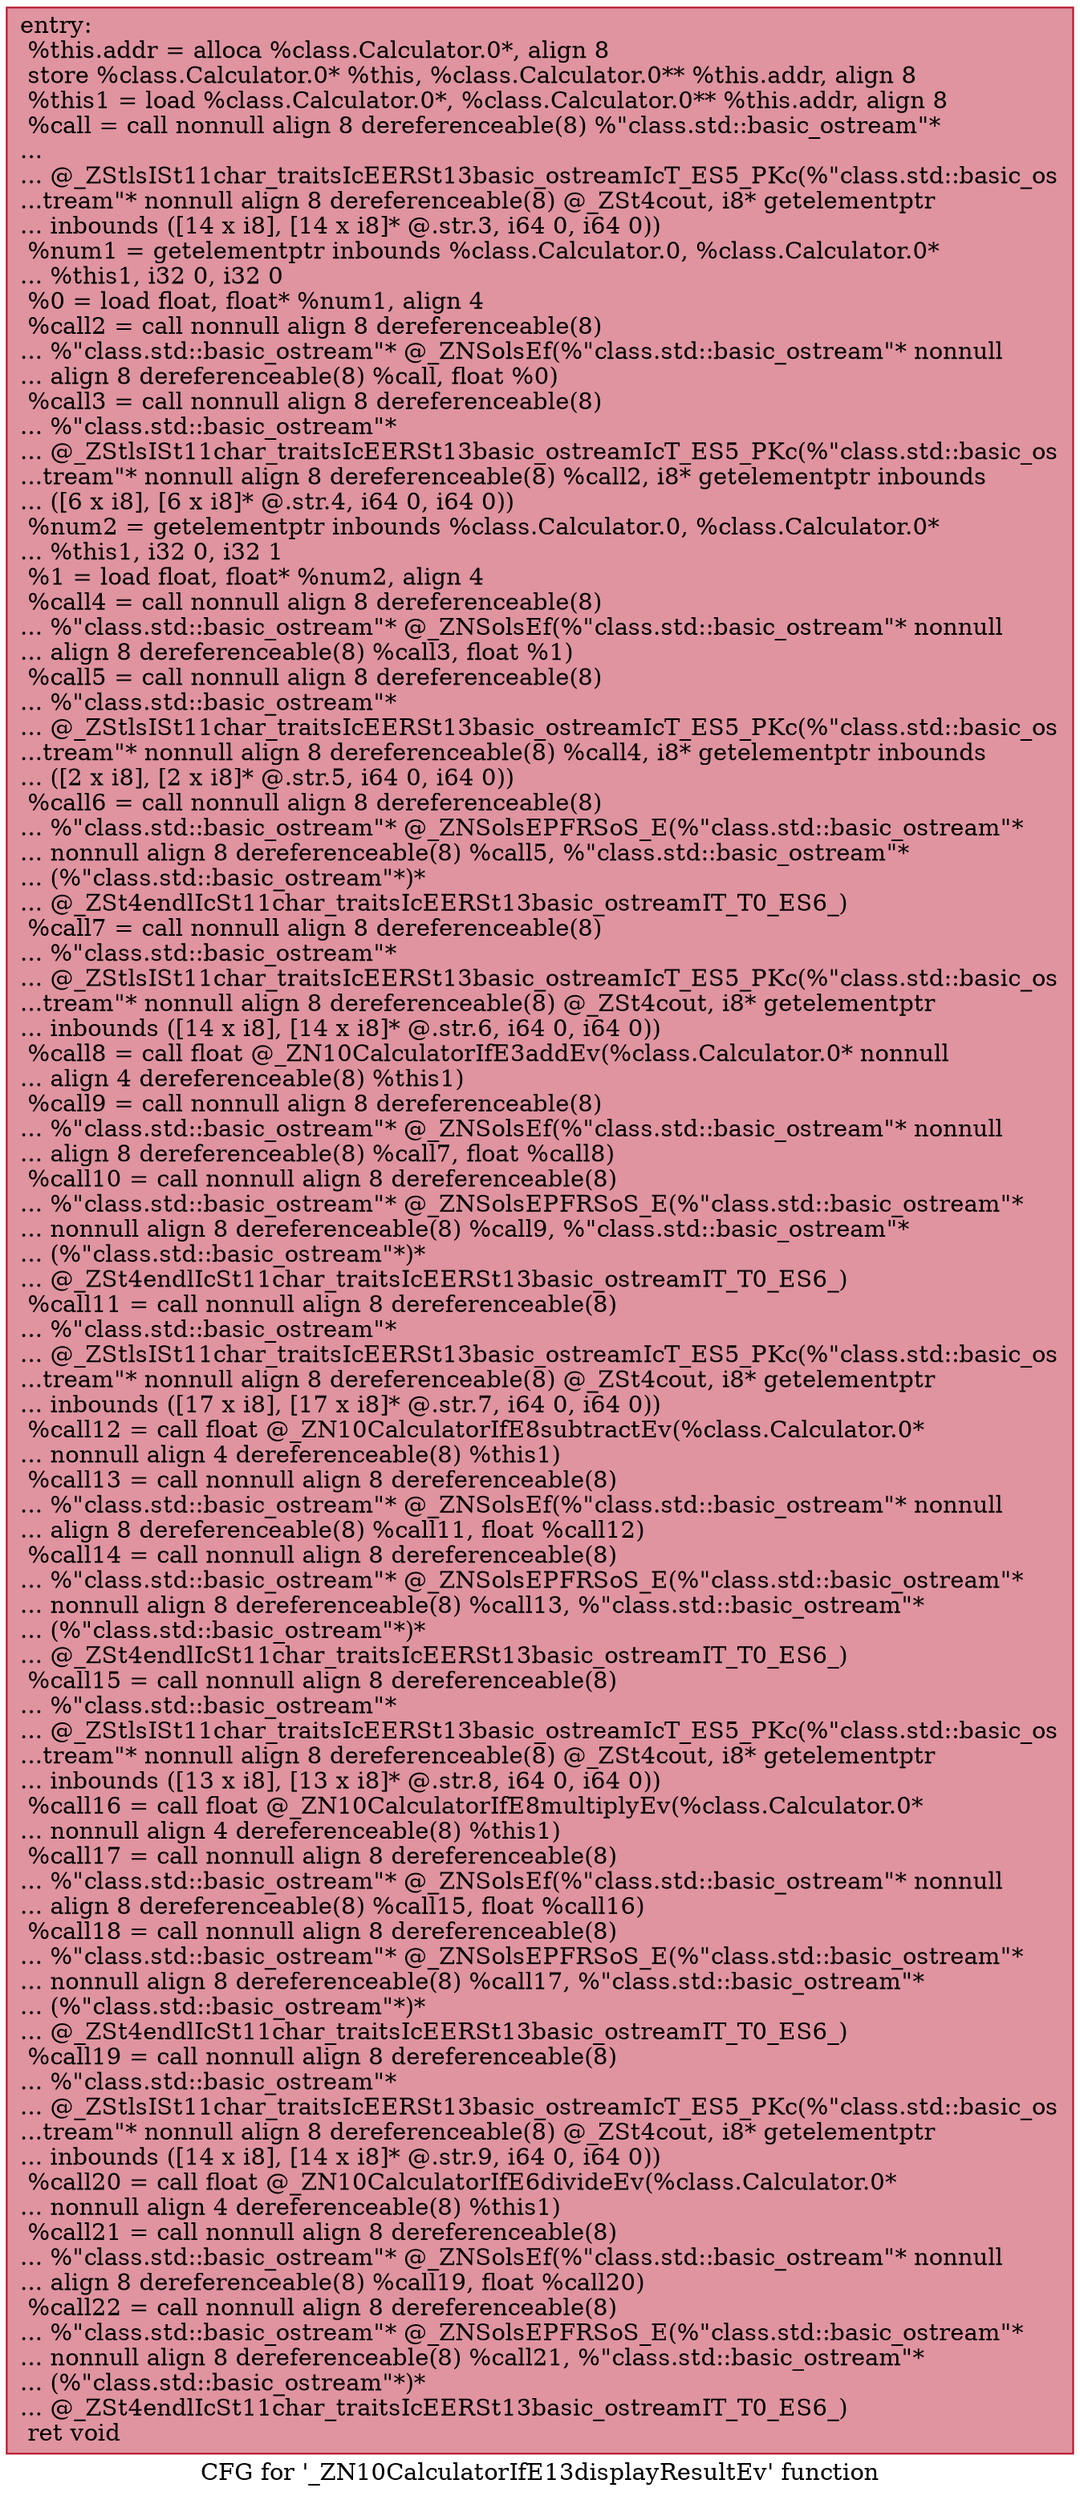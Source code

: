 digraph "CFG for '_ZN10CalculatorIfE13displayResultEv' function" {
	label="CFG for '_ZN10CalculatorIfE13displayResultEv' function";

	Node0x55d97c6c85f0 [shape=record,color="#b70d28ff", style=filled, fillcolor="#b70d2870",label="{entry:\l  %this.addr = alloca %class.Calculator.0*, align 8\l  store %class.Calculator.0* %this, %class.Calculator.0** %this.addr, align 8\l  %this1 = load %class.Calculator.0*, %class.Calculator.0** %this.addr, align 8\l  %call = call nonnull align 8 dereferenceable(8) %\"class.std::basic_ostream\"*\l...\l... @_ZStlsISt11char_traitsIcEERSt13basic_ostreamIcT_ES5_PKc(%\"class.std::basic_os\l...tream\"* nonnull align 8 dereferenceable(8) @_ZSt4cout, i8* getelementptr\l... inbounds ([14 x i8], [14 x i8]* @.str.3, i64 0, i64 0))\l  %num1 = getelementptr inbounds %class.Calculator.0, %class.Calculator.0*\l... %this1, i32 0, i32 0\l  %0 = load float, float* %num1, align 4\l  %call2 = call nonnull align 8 dereferenceable(8)\l... %\"class.std::basic_ostream\"* @_ZNSolsEf(%\"class.std::basic_ostream\"* nonnull\l... align 8 dereferenceable(8) %call, float %0)\l  %call3 = call nonnull align 8 dereferenceable(8)\l... %\"class.std::basic_ostream\"*\l... @_ZStlsISt11char_traitsIcEERSt13basic_ostreamIcT_ES5_PKc(%\"class.std::basic_os\l...tream\"* nonnull align 8 dereferenceable(8) %call2, i8* getelementptr inbounds\l... ([6 x i8], [6 x i8]* @.str.4, i64 0, i64 0))\l  %num2 = getelementptr inbounds %class.Calculator.0, %class.Calculator.0*\l... %this1, i32 0, i32 1\l  %1 = load float, float* %num2, align 4\l  %call4 = call nonnull align 8 dereferenceable(8)\l... %\"class.std::basic_ostream\"* @_ZNSolsEf(%\"class.std::basic_ostream\"* nonnull\l... align 8 dereferenceable(8) %call3, float %1)\l  %call5 = call nonnull align 8 dereferenceable(8)\l... %\"class.std::basic_ostream\"*\l... @_ZStlsISt11char_traitsIcEERSt13basic_ostreamIcT_ES5_PKc(%\"class.std::basic_os\l...tream\"* nonnull align 8 dereferenceable(8) %call4, i8* getelementptr inbounds\l... ([2 x i8], [2 x i8]* @.str.5, i64 0, i64 0))\l  %call6 = call nonnull align 8 dereferenceable(8)\l... %\"class.std::basic_ostream\"* @_ZNSolsEPFRSoS_E(%\"class.std::basic_ostream\"*\l... nonnull align 8 dereferenceable(8) %call5, %\"class.std::basic_ostream\"*\l... (%\"class.std::basic_ostream\"*)*\l... @_ZSt4endlIcSt11char_traitsIcEERSt13basic_ostreamIT_T0_ES6_)\l  %call7 = call nonnull align 8 dereferenceable(8)\l... %\"class.std::basic_ostream\"*\l... @_ZStlsISt11char_traitsIcEERSt13basic_ostreamIcT_ES5_PKc(%\"class.std::basic_os\l...tream\"* nonnull align 8 dereferenceable(8) @_ZSt4cout, i8* getelementptr\l... inbounds ([14 x i8], [14 x i8]* @.str.6, i64 0, i64 0))\l  %call8 = call float @_ZN10CalculatorIfE3addEv(%class.Calculator.0* nonnull\l... align 4 dereferenceable(8) %this1)\l  %call9 = call nonnull align 8 dereferenceable(8)\l... %\"class.std::basic_ostream\"* @_ZNSolsEf(%\"class.std::basic_ostream\"* nonnull\l... align 8 dereferenceable(8) %call7, float %call8)\l  %call10 = call nonnull align 8 dereferenceable(8)\l... %\"class.std::basic_ostream\"* @_ZNSolsEPFRSoS_E(%\"class.std::basic_ostream\"*\l... nonnull align 8 dereferenceable(8) %call9, %\"class.std::basic_ostream\"*\l... (%\"class.std::basic_ostream\"*)*\l... @_ZSt4endlIcSt11char_traitsIcEERSt13basic_ostreamIT_T0_ES6_)\l  %call11 = call nonnull align 8 dereferenceable(8)\l... %\"class.std::basic_ostream\"*\l... @_ZStlsISt11char_traitsIcEERSt13basic_ostreamIcT_ES5_PKc(%\"class.std::basic_os\l...tream\"* nonnull align 8 dereferenceable(8) @_ZSt4cout, i8* getelementptr\l... inbounds ([17 x i8], [17 x i8]* @.str.7, i64 0, i64 0))\l  %call12 = call float @_ZN10CalculatorIfE8subtractEv(%class.Calculator.0*\l... nonnull align 4 dereferenceable(8) %this1)\l  %call13 = call nonnull align 8 dereferenceable(8)\l... %\"class.std::basic_ostream\"* @_ZNSolsEf(%\"class.std::basic_ostream\"* nonnull\l... align 8 dereferenceable(8) %call11, float %call12)\l  %call14 = call nonnull align 8 dereferenceable(8)\l... %\"class.std::basic_ostream\"* @_ZNSolsEPFRSoS_E(%\"class.std::basic_ostream\"*\l... nonnull align 8 dereferenceable(8) %call13, %\"class.std::basic_ostream\"*\l... (%\"class.std::basic_ostream\"*)*\l... @_ZSt4endlIcSt11char_traitsIcEERSt13basic_ostreamIT_T0_ES6_)\l  %call15 = call nonnull align 8 dereferenceable(8)\l... %\"class.std::basic_ostream\"*\l... @_ZStlsISt11char_traitsIcEERSt13basic_ostreamIcT_ES5_PKc(%\"class.std::basic_os\l...tream\"* nonnull align 8 dereferenceable(8) @_ZSt4cout, i8* getelementptr\l... inbounds ([13 x i8], [13 x i8]* @.str.8, i64 0, i64 0))\l  %call16 = call float @_ZN10CalculatorIfE8multiplyEv(%class.Calculator.0*\l... nonnull align 4 dereferenceable(8) %this1)\l  %call17 = call nonnull align 8 dereferenceable(8)\l... %\"class.std::basic_ostream\"* @_ZNSolsEf(%\"class.std::basic_ostream\"* nonnull\l... align 8 dereferenceable(8) %call15, float %call16)\l  %call18 = call nonnull align 8 dereferenceable(8)\l... %\"class.std::basic_ostream\"* @_ZNSolsEPFRSoS_E(%\"class.std::basic_ostream\"*\l... nonnull align 8 dereferenceable(8) %call17, %\"class.std::basic_ostream\"*\l... (%\"class.std::basic_ostream\"*)*\l... @_ZSt4endlIcSt11char_traitsIcEERSt13basic_ostreamIT_T0_ES6_)\l  %call19 = call nonnull align 8 dereferenceable(8)\l... %\"class.std::basic_ostream\"*\l... @_ZStlsISt11char_traitsIcEERSt13basic_ostreamIcT_ES5_PKc(%\"class.std::basic_os\l...tream\"* nonnull align 8 dereferenceable(8) @_ZSt4cout, i8* getelementptr\l... inbounds ([14 x i8], [14 x i8]* @.str.9, i64 0, i64 0))\l  %call20 = call float @_ZN10CalculatorIfE6divideEv(%class.Calculator.0*\l... nonnull align 4 dereferenceable(8) %this1)\l  %call21 = call nonnull align 8 dereferenceable(8)\l... %\"class.std::basic_ostream\"* @_ZNSolsEf(%\"class.std::basic_ostream\"* nonnull\l... align 8 dereferenceable(8) %call19, float %call20)\l  %call22 = call nonnull align 8 dereferenceable(8)\l... %\"class.std::basic_ostream\"* @_ZNSolsEPFRSoS_E(%\"class.std::basic_ostream\"*\l... nonnull align 8 dereferenceable(8) %call21, %\"class.std::basic_ostream\"*\l... (%\"class.std::basic_ostream\"*)*\l... @_ZSt4endlIcSt11char_traitsIcEERSt13basic_ostreamIT_T0_ES6_)\l  ret void\l}"];
}
